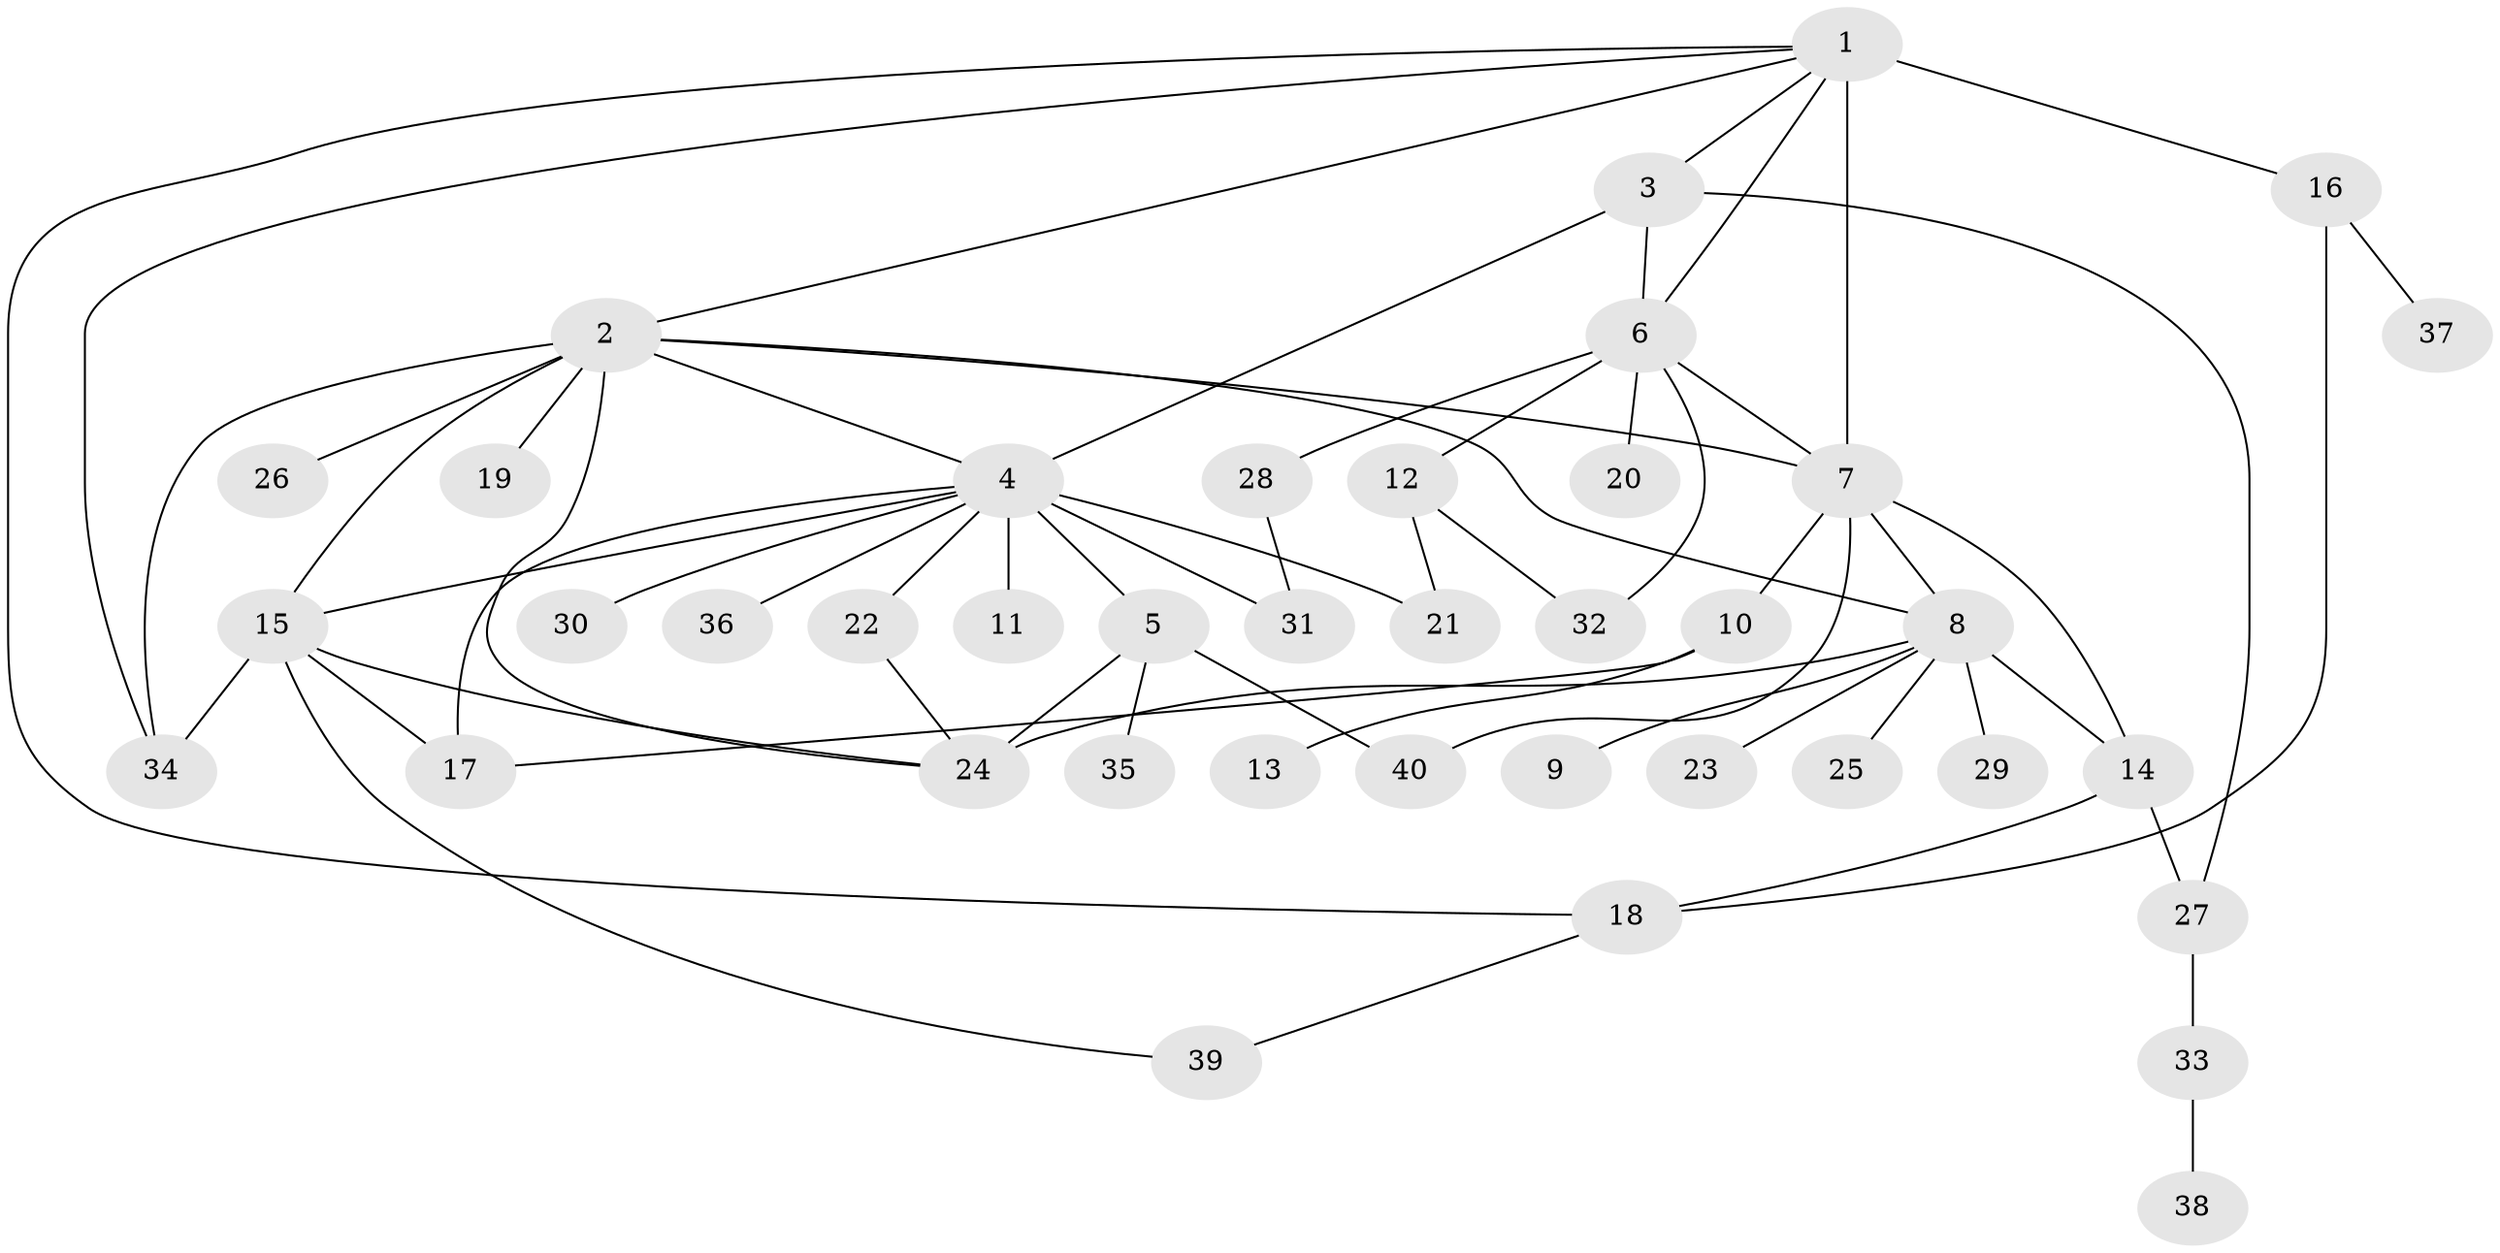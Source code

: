 // original degree distribution, {14: 0.01, 12: 0.01, 9: 0.02, 18: 0.01, 5: 0.05, 1: 0.47, 11: 0.01, 4: 0.04, 3: 0.13, 2: 0.25}
// Generated by graph-tools (version 1.1) at 2025/50/03/04/25 22:50:13]
// undirected, 40 vertices, 62 edges
graph export_dot {
  node [color=gray90,style=filled];
  1;
  2;
  3;
  4;
  5;
  6;
  7;
  8;
  9;
  10;
  11;
  12;
  13;
  14;
  15;
  16;
  17;
  18;
  19;
  20;
  21;
  22;
  23;
  24;
  25;
  26;
  27;
  28;
  29;
  30;
  31;
  32;
  33;
  34;
  35;
  36;
  37;
  38;
  39;
  40;
  1 -- 2 [weight=1.0];
  1 -- 3 [weight=1.0];
  1 -- 6 [weight=1.0];
  1 -- 7 [weight=6.0];
  1 -- 16 [weight=1.0];
  1 -- 18 [weight=1.0];
  1 -- 34 [weight=1.0];
  2 -- 4 [weight=1.0];
  2 -- 7 [weight=1.0];
  2 -- 8 [weight=1.0];
  2 -- 15 [weight=1.0];
  2 -- 19 [weight=1.0];
  2 -- 24 [weight=1.0];
  2 -- 26 [weight=1.0];
  2 -- 34 [weight=1.0];
  3 -- 4 [weight=1.0];
  3 -- 6 [weight=1.0];
  3 -- 27 [weight=1.0];
  4 -- 5 [weight=1.0];
  4 -- 11 [weight=6.0];
  4 -- 15 [weight=1.0];
  4 -- 17 [weight=1.0];
  4 -- 21 [weight=1.0];
  4 -- 22 [weight=1.0];
  4 -- 30 [weight=1.0];
  4 -- 31 [weight=1.0];
  4 -- 36 [weight=1.0];
  5 -- 24 [weight=1.0];
  5 -- 35 [weight=1.0];
  5 -- 40 [weight=1.0];
  6 -- 7 [weight=1.0];
  6 -- 12 [weight=1.0];
  6 -- 20 [weight=1.0];
  6 -- 28 [weight=2.0];
  6 -- 32 [weight=1.0];
  7 -- 8 [weight=1.0];
  7 -- 10 [weight=2.0];
  7 -- 14 [weight=1.0];
  7 -- 40 [weight=1.0];
  8 -- 9 [weight=1.0];
  8 -- 14 [weight=1.0];
  8 -- 23 [weight=1.0];
  8 -- 24 [weight=3.0];
  8 -- 25 [weight=1.0];
  8 -- 29 [weight=1.0];
  10 -- 13 [weight=2.0];
  10 -- 17 [weight=1.0];
  12 -- 21 [weight=1.0];
  12 -- 32 [weight=2.0];
  14 -- 18 [weight=1.0];
  14 -- 27 [weight=1.0];
  15 -- 17 [weight=1.0];
  15 -- 24 [weight=1.0];
  15 -- 34 [weight=1.0];
  15 -- 39 [weight=1.0];
  16 -- 18 [weight=1.0];
  16 -- 37 [weight=1.0];
  18 -- 39 [weight=1.0];
  22 -- 24 [weight=1.0];
  27 -- 33 [weight=1.0];
  28 -- 31 [weight=1.0];
  33 -- 38 [weight=1.0];
}
